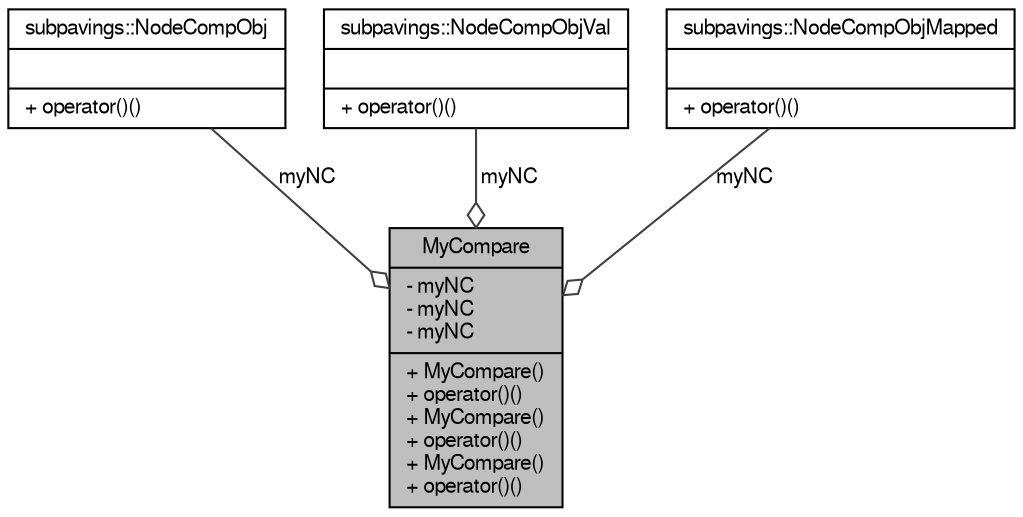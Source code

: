 digraph G
{
  edge [fontname="FreeSans",fontsize="10",labelfontname="FreeSans",labelfontsize="10"];
  node [fontname="FreeSans",fontsize="10",shape=record];
  Node1 [label="{MyCompare\n|- myNC\l- myNC\l- myNC\l|+ MyCompare()\l+ operator()()\l+ MyCompare()\l+ operator()()\l+ MyCompare()\l+ operator()()\l}",height=0.2,width=0.4,color="black", fillcolor="grey75", style="filled" fontcolor="black"];
  Node2 -> Node1 [color="grey25",fontsize="10",style="solid",label=" myNC" ,arrowhead="odiamond",fontname="FreeSans"];
  Node2 [label="{subpavings::NodeCompObj\n||+ operator()()\l}",height=0.2,width=0.4,color="black", fillcolor="white", style="filled",URL="$classsubpavings_1_1NodeCompObj.shtml",tooltip="A Virtual class providing a way to compare spsnodes."];
  Node3 -> Node1 [color="grey25",fontsize="10",style="solid",label=" myNC" ,arrowhead="odiamond",fontname="FreeSans"];
  Node3 [label="{subpavings::NodeCompObjVal\n||+ operator()()\l}",height=0.2,width=0.4,color="black", fillcolor="white", style="filled",URL="$classsubpavings_1_1NodeCompObjVal.shtml",tooltip="A Virtual class providing a way to compare SPSVnodes."];
  Node4 -> Node1 [color="grey25",fontsize="10",style="solid",label=" myNC" ,arrowhead="odiamond",fontname="FreeSans"];
  Node4 [label="{subpavings::NodeCompObjMapped\n||+ operator()()\l}",height=0.2,width=0.4,color="black", fillcolor="white", style="filled",URL="$classsubpavings_1_1NodeCompObjMapped.shtml",tooltip="A Virtual class providing a way to compare spnodes visited by mappedspnodes."];
}
